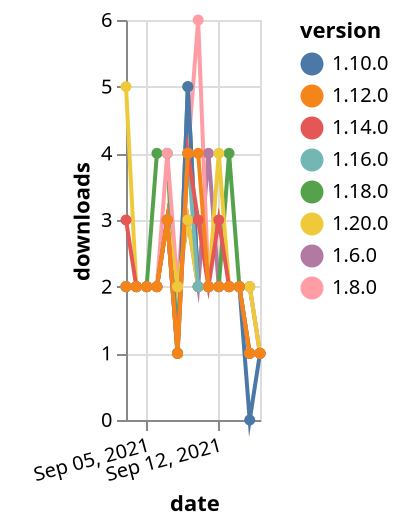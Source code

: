 {"$schema": "https://vega.github.io/schema/vega-lite/v5.json", "description": "A simple bar chart with embedded data.", "data": {"values": [{"date": "2021-09-03", "total": 2396, "delta": 2, "version": "1.6.0"}, {"date": "2021-09-04", "total": 2398, "delta": 2, "version": "1.6.0"}, {"date": "2021-09-05", "total": 2400, "delta": 2, "version": "1.6.0"}, {"date": "2021-09-06", "total": 2402, "delta": 2, "version": "1.6.0"}, {"date": "2021-09-07", "total": 2405, "delta": 3, "version": "1.6.0"}, {"date": "2021-09-08", "total": 2407, "delta": 2, "version": "1.6.0"}, {"date": "2021-09-09", "total": 2410, "delta": 3, "version": "1.6.0"}, {"date": "2021-09-10", "total": 2412, "delta": 2, "version": "1.6.0"}, {"date": "2021-09-11", "total": 2416, "delta": 4, "version": "1.6.0"}, {"date": "2021-09-12", "total": 2418, "delta": 2, "version": "1.6.0"}, {"date": "2021-09-13", "total": 2420, "delta": 2, "version": "1.6.0"}, {"date": "2021-09-14", "total": 2422, "delta": 2, "version": "1.6.0"}, {"date": "2021-09-15", "total": 2424, "delta": 2, "version": "1.6.0"}, {"date": "2021-09-16", "total": 2425, "delta": 1, "version": "1.6.0"}, {"date": "2021-09-03", "total": 713, "delta": 2, "version": "1.18.0"}, {"date": "2021-09-04", "total": 715, "delta": 2, "version": "1.18.0"}, {"date": "2021-09-05", "total": 717, "delta": 2, "version": "1.18.0"}, {"date": "2021-09-06", "total": 721, "delta": 4, "version": "1.18.0"}, {"date": "2021-09-07", "total": 725, "delta": 4, "version": "1.18.0"}, {"date": "2021-09-08", "total": 726, "delta": 1, "version": "1.18.0"}, {"date": "2021-09-09", "total": 731, "delta": 5, "version": "1.18.0"}, {"date": "2021-09-10", "total": 733, "delta": 2, "version": "1.18.0"}, {"date": "2021-09-11", "total": 735, "delta": 2, "version": "1.18.0"}, {"date": "2021-09-12", "total": 737, "delta": 2, "version": "1.18.0"}, {"date": "2021-09-13", "total": 741, "delta": 4, "version": "1.18.0"}, {"date": "2021-09-14", "total": 743, "delta": 2, "version": "1.18.0"}, {"date": "2021-09-15", "total": 744, "delta": 1, "version": "1.18.0"}, {"date": "2021-09-16", "total": 745, "delta": 1, "version": "1.18.0"}, {"date": "2021-09-03", "total": 2559, "delta": 2, "version": "1.8.0"}, {"date": "2021-09-04", "total": 2561, "delta": 2, "version": "1.8.0"}, {"date": "2021-09-05", "total": 2563, "delta": 2, "version": "1.8.0"}, {"date": "2021-09-06", "total": 2565, "delta": 2, "version": "1.8.0"}, {"date": "2021-09-07", "total": 2569, "delta": 4, "version": "1.8.0"}, {"date": "2021-09-08", "total": 2571, "delta": 2, "version": "1.8.0"}, {"date": "2021-09-09", "total": 2575, "delta": 4, "version": "1.8.0"}, {"date": "2021-09-10", "total": 2581, "delta": 6, "version": "1.8.0"}, {"date": "2021-09-11", "total": 2583, "delta": 2, "version": "1.8.0"}, {"date": "2021-09-12", "total": 2585, "delta": 2, "version": "1.8.0"}, {"date": "2021-09-13", "total": 2587, "delta": 2, "version": "1.8.0"}, {"date": "2021-09-14", "total": 2589, "delta": 2, "version": "1.8.0"}, {"date": "2021-09-15", "total": 2591, "delta": 2, "version": "1.8.0"}, {"date": "2021-09-16", "total": 2592, "delta": 1, "version": "1.8.0"}, {"date": "2021-09-03", "total": 2044, "delta": 2, "version": "1.10.0"}, {"date": "2021-09-04", "total": 2046, "delta": 2, "version": "1.10.0"}, {"date": "2021-09-05", "total": 2048, "delta": 2, "version": "1.10.0"}, {"date": "2021-09-06", "total": 2050, "delta": 2, "version": "1.10.0"}, {"date": "2021-09-07", "total": 2053, "delta": 3, "version": "1.10.0"}, {"date": "2021-09-08", "total": 2054, "delta": 1, "version": "1.10.0"}, {"date": "2021-09-09", "total": 2059, "delta": 5, "version": "1.10.0"}, {"date": "2021-09-10", "total": 2061, "delta": 2, "version": "1.10.0"}, {"date": "2021-09-11", "total": 2063, "delta": 2, "version": "1.10.0"}, {"date": "2021-09-12", "total": 2065, "delta": 2, "version": "1.10.0"}, {"date": "2021-09-13", "total": 2067, "delta": 2, "version": "1.10.0"}, {"date": "2021-09-14", "total": 2069, "delta": 2, "version": "1.10.0"}, {"date": "2021-09-15", "total": 2069, "delta": 0, "version": "1.10.0"}, {"date": "2021-09-16", "total": 2070, "delta": 1, "version": "1.10.0"}, {"date": "2021-09-03", "total": 266, "delta": 5, "version": "1.20.0"}, {"date": "2021-09-04", "total": 268, "delta": 2, "version": "1.20.0"}, {"date": "2021-09-05", "total": 270, "delta": 2, "version": "1.20.0"}, {"date": "2021-09-06", "total": 272, "delta": 2, "version": "1.20.0"}, {"date": "2021-09-07", "total": 275, "delta": 3, "version": "1.20.0"}, {"date": "2021-09-08", "total": 277, "delta": 2, "version": "1.20.0"}, {"date": "2021-09-09", "total": 280, "delta": 3, "version": "1.20.0"}, {"date": "2021-09-10", "total": 282, "delta": 2, "version": "1.20.0"}, {"date": "2021-09-11", "total": 284, "delta": 2, "version": "1.20.0"}, {"date": "2021-09-12", "total": 288, "delta": 4, "version": "1.20.0"}, {"date": "2021-09-13", "total": 290, "delta": 2, "version": "1.20.0"}, {"date": "2021-09-14", "total": 292, "delta": 2, "version": "1.20.0"}, {"date": "2021-09-15", "total": 294, "delta": 2, "version": "1.20.0"}, {"date": "2021-09-16", "total": 295, "delta": 1, "version": "1.20.0"}, {"date": "2021-09-03", "total": 1010, "delta": 2, "version": "1.16.0"}, {"date": "2021-09-04", "total": 1012, "delta": 2, "version": "1.16.0"}, {"date": "2021-09-05", "total": 1014, "delta": 2, "version": "1.16.0"}, {"date": "2021-09-06", "total": 1016, "delta": 2, "version": "1.16.0"}, {"date": "2021-09-07", "total": 1019, "delta": 3, "version": "1.16.0"}, {"date": "2021-09-08", "total": 1020, "delta": 1, "version": "1.16.0"}, {"date": "2021-09-09", "total": 1024, "delta": 4, "version": "1.16.0"}, {"date": "2021-09-10", "total": 1026, "delta": 2, "version": "1.16.0"}, {"date": "2021-09-11", "total": 1028, "delta": 2, "version": "1.16.0"}, {"date": "2021-09-12", "total": 1030, "delta": 2, "version": "1.16.0"}, {"date": "2021-09-13", "total": 1032, "delta": 2, "version": "1.16.0"}, {"date": "2021-09-14", "total": 1034, "delta": 2, "version": "1.16.0"}, {"date": "2021-09-15", "total": 1035, "delta": 1, "version": "1.16.0"}, {"date": "2021-09-16", "total": 1036, "delta": 1, "version": "1.16.0"}, {"date": "2021-09-03", "total": 1480, "delta": 3, "version": "1.14.0"}, {"date": "2021-09-04", "total": 1482, "delta": 2, "version": "1.14.0"}, {"date": "2021-09-05", "total": 1484, "delta": 2, "version": "1.14.0"}, {"date": "2021-09-06", "total": 1486, "delta": 2, "version": "1.14.0"}, {"date": "2021-09-07", "total": 1489, "delta": 3, "version": "1.14.0"}, {"date": "2021-09-08", "total": 1490, "delta": 1, "version": "1.14.0"}, {"date": "2021-09-09", "total": 1494, "delta": 4, "version": "1.14.0"}, {"date": "2021-09-10", "total": 1497, "delta": 3, "version": "1.14.0"}, {"date": "2021-09-11", "total": 1499, "delta": 2, "version": "1.14.0"}, {"date": "2021-09-12", "total": 1502, "delta": 3, "version": "1.14.0"}, {"date": "2021-09-13", "total": 1504, "delta": 2, "version": "1.14.0"}, {"date": "2021-09-14", "total": 1506, "delta": 2, "version": "1.14.0"}, {"date": "2021-09-15", "total": 1507, "delta": 1, "version": "1.14.0"}, {"date": "2021-09-16", "total": 1508, "delta": 1, "version": "1.14.0"}, {"date": "2021-09-03", "total": 1672, "delta": 2, "version": "1.12.0"}, {"date": "2021-09-04", "total": 1674, "delta": 2, "version": "1.12.0"}, {"date": "2021-09-05", "total": 1676, "delta": 2, "version": "1.12.0"}, {"date": "2021-09-06", "total": 1678, "delta": 2, "version": "1.12.0"}, {"date": "2021-09-07", "total": 1681, "delta": 3, "version": "1.12.0"}, {"date": "2021-09-08", "total": 1682, "delta": 1, "version": "1.12.0"}, {"date": "2021-09-09", "total": 1686, "delta": 4, "version": "1.12.0"}, {"date": "2021-09-10", "total": 1690, "delta": 4, "version": "1.12.0"}, {"date": "2021-09-11", "total": 1692, "delta": 2, "version": "1.12.0"}, {"date": "2021-09-12", "total": 1694, "delta": 2, "version": "1.12.0"}, {"date": "2021-09-13", "total": 1696, "delta": 2, "version": "1.12.0"}, {"date": "2021-09-14", "total": 1698, "delta": 2, "version": "1.12.0"}, {"date": "2021-09-15", "total": 1699, "delta": 1, "version": "1.12.0"}, {"date": "2021-09-16", "total": 1700, "delta": 1, "version": "1.12.0"}]}, "width": "container", "mark": {"type": "line", "point": {"filled": true}}, "encoding": {"x": {"field": "date", "type": "temporal", "timeUnit": "yearmonthdate", "title": "date", "axis": {"labelAngle": -15}}, "y": {"field": "delta", "type": "quantitative", "title": "downloads"}, "color": {"field": "version", "type": "nominal"}, "tooltip": {"field": "delta"}}}